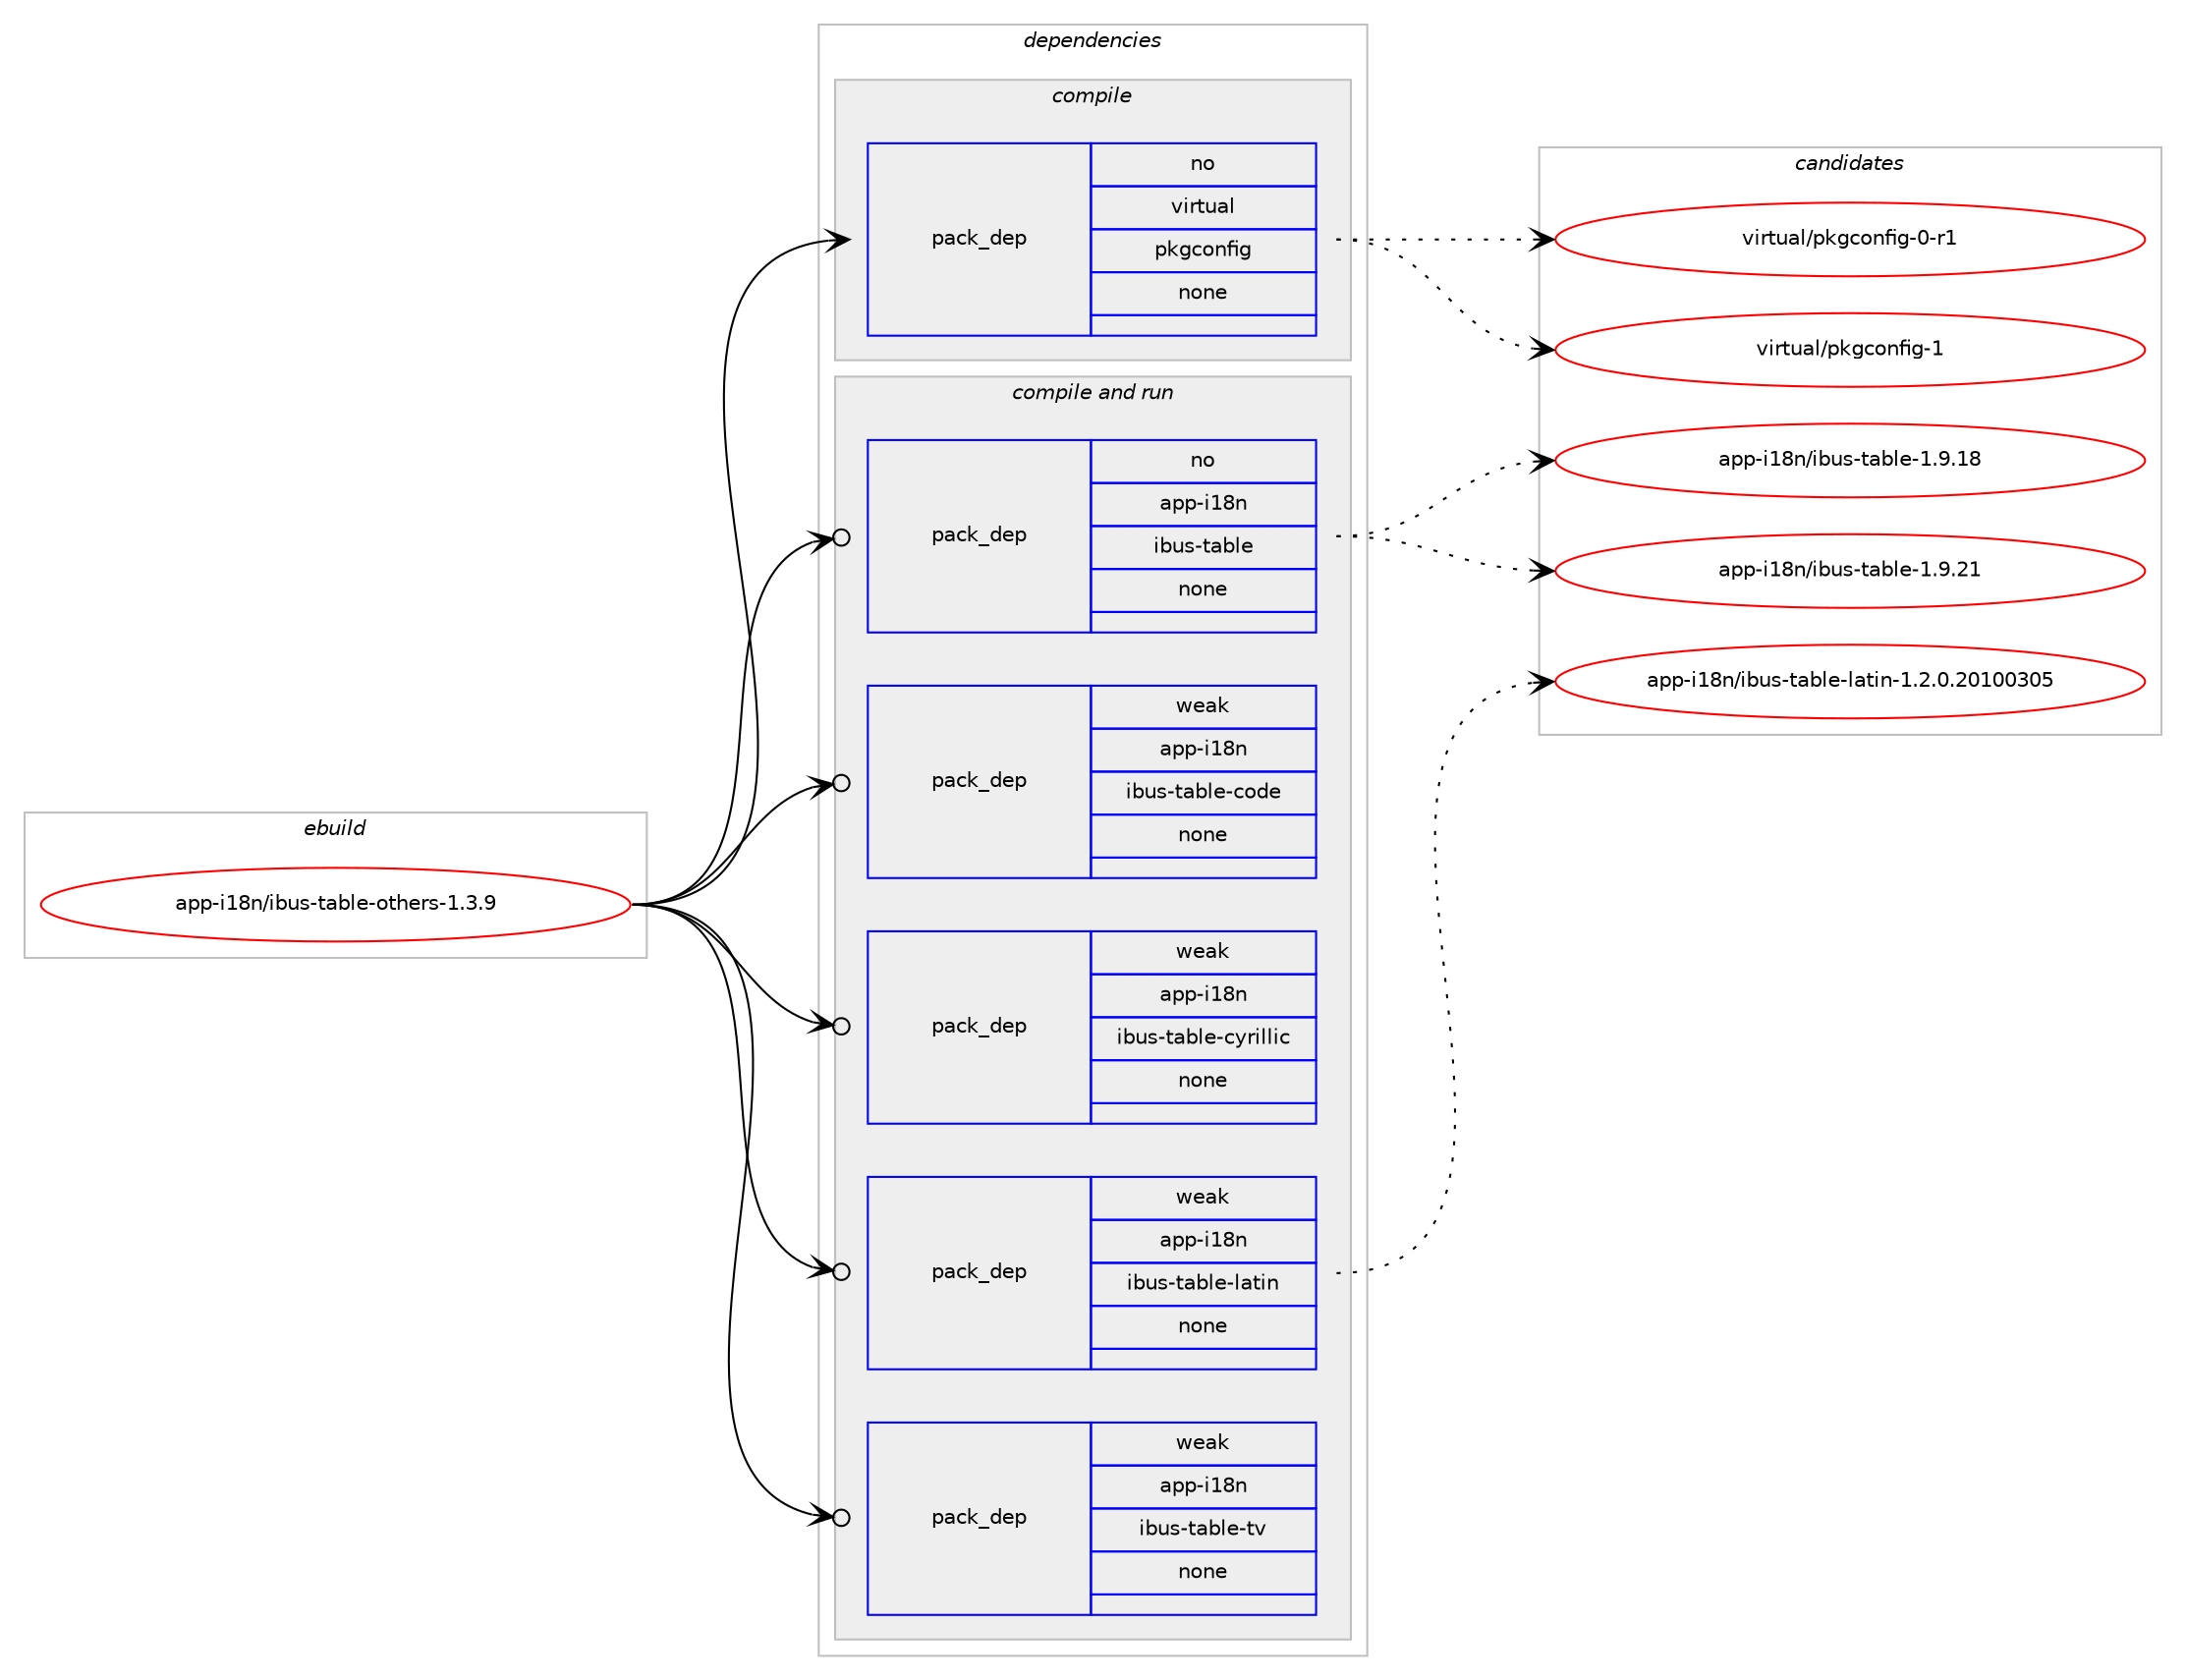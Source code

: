 digraph prolog {

# *************
# Graph options
# *************

newrank=true;
concentrate=true;
compound=true;
graph [rankdir=LR,fontname=Helvetica,fontsize=10,ranksep=1.5];#, ranksep=2.5, nodesep=0.2];
edge  [arrowhead=vee];
node  [fontname=Helvetica,fontsize=10];

# **********
# The ebuild
# **********

subgraph cluster_leftcol {
color=gray;
rank=same;
label=<<i>ebuild</i>>;
id [label="app-i18n/ibus-table-others-1.3.9", color=red, width=4, href="../app-i18n/ibus-table-others-1.3.9.svg"];
}

# ****************
# The dependencies
# ****************

subgraph cluster_midcol {
color=gray;
label=<<i>dependencies</i>>;
subgraph cluster_compile {
fillcolor="#eeeeee";
style=filled;
label=<<i>compile</i>>;
subgraph pack922530 {
dependency1295295 [label=<<TABLE BORDER="0" CELLBORDER="1" CELLSPACING="0" CELLPADDING="4" WIDTH="220"><TR><TD ROWSPAN="6" CELLPADDING="30">pack_dep</TD></TR><TR><TD WIDTH="110">no</TD></TR><TR><TD>virtual</TD></TR><TR><TD>pkgconfig</TD></TR><TR><TD>none</TD></TR><TR><TD></TD></TR></TABLE>>, shape=none, color=blue];
}
id:e -> dependency1295295:w [weight=20,style="solid",arrowhead="vee"];
}
subgraph cluster_compileandrun {
fillcolor="#eeeeee";
style=filled;
label=<<i>compile and run</i>>;
subgraph pack922531 {
dependency1295296 [label=<<TABLE BORDER="0" CELLBORDER="1" CELLSPACING="0" CELLPADDING="4" WIDTH="220"><TR><TD ROWSPAN="6" CELLPADDING="30">pack_dep</TD></TR><TR><TD WIDTH="110">no</TD></TR><TR><TD>app-i18n</TD></TR><TR><TD>ibus-table</TD></TR><TR><TD>none</TD></TR><TR><TD></TD></TR></TABLE>>, shape=none, color=blue];
}
id:e -> dependency1295296:w [weight=20,style="solid",arrowhead="odotvee"];
subgraph pack922532 {
dependency1295297 [label=<<TABLE BORDER="0" CELLBORDER="1" CELLSPACING="0" CELLPADDING="4" WIDTH="220"><TR><TD ROWSPAN="6" CELLPADDING="30">pack_dep</TD></TR><TR><TD WIDTH="110">weak</TD></TR><TR><TD>app-i18n</TD></TR><TR><TD>ibus-table-code</TD></TR><TR><TD>none</TD></TR><TR><TD></TD></TR></TABLE>>, shape=none, color=blue];
}
id:e -> dependency1295297:w [weight=20,style="solid",arrowhead="odotvee"];
subgraph pack922533 {
dependency1295298 [label=<<TABLE BORDER="0" CELLBORDER="1" CELLSPACING="0" CELLPADDING="4" WIDTH="220"><TR><TD ROWSPAN="6" CELLPADDING="30">pack_dep</TD></TR><TR><TD WIDTH="110">weak</TD></TR><TR><TD>app-i18n</TD></TR><TR><TD>ibus-table-cyrillic</TD></TR><TR><TD>none</TD></TR><TR><TD></TD></TR></TABLE>>, shape=none, color=blue];
}
id:e -> dependency1295298:w [weight=20,style="solid",arrowhead="odotvee"];
subgraph pack922534 {
dependency1295299 [label=<<TABLE BORDER="0" CELLBORDER="1" CELLSPACING="0" CELLPADDING="4" WIDTH="220"><TR><TD ROWSPAN="6" CELLPADDING="30">pack_dep</TD></TR><TR><TD WIDTH="110">weak</TD></TR><TR><TD>app-i18n</TD></TR><TR><TD>ibus-table-latin</TD></TR><TR><TD>none</TD></TR><TR><TD></TD></TR></TABLE>>, shape=none, color=blue];
}
id:e -> dependency1295299:w [weight=20,style="solid",arrowhead="odotvee"];
subgraph pack922535 {
dependency1295300 [label=<<TABLE BORDER="0" CELLBORDER="1" CELLSPACING="0" CELLPADDING="4" WIDTH="220"><TR><TD ROWSPAN="6" CELLPADDING="30">pack_dep</TD></TR><TR><TD WIDTH="110">weak</TD></TR><TR><TD>app-i18n</TD></TR><TR><TD>ibus-table-tv</TD></TR><TR><TD>none</TD></TR><TR><TD></TD></TR></TABLE>>, shape=none, color=blue];
}
id:e -> dependency1295300:w [weight=20,style="solid",arrowhead="odotvee"];
}
subgraph cluster_run {
fillcolor="#eeeeee";
style=filled;
label=<<i>run</i>>;
}
}

# **************
# The candidates
# **************

subgraph cluster_choices {
rank=same;
color=gray;
label=<<i>candidates</i>>;

subgraph choice922530 {
color=black;
nodesep=1;
choice11810511411611797108471121071039911111010210510345484511449 [label="virtual/pkgconfig-0-r1", color=red, width=4,href="../virtual/pkgconfig-0-r1.svg"];
choice1181051141161179710847112107103991111101021051034549 [label="virtual/pkgconfig-1", color=red, width=4,href="../virtual/pkgconfig-1.svg"];
dependency1295295:e -> choice11810511411611797108471121071039911111010210510345484511449:w [style=dotted,weight="100"];
dependency1295295:e -> choice1181051141161179710847112107103991111101021051034549:w [style=dotted,weight="100"];
}
subgraph choice922531 {
color=black;
nodesep=1;
choice97112112451054956110471059811711545116979810810145494657464956 [label="app-i18n/ibus-table-1.9.18", color=red, width=4,href="../app-i18n/ibus-table-1.9.18.svg"];
choice97112112451054956110471059811711545116979810810145494657465049 [label="app-i18n/ibus-table-1.9.21", color=red, width=4,href="../app-i18n/ibus-table-1.9.21.svg"];
dependency1295296:e -> choice97112112451054956110471059811711545116979810810145494657464956:w [style=dotted,weight="100"];
dependency1295296:e -> choice97112112451054956110471059811711545116979810810145494657465049:w [style=dotted,weight="100"];
}
subgraph choice922532 {
color=black;
nodesep=1;
}
subgraph choice922533 {
color=black;
nodesep=1;
}
subgraph choice922534 {
color=black;
nodesep=1;
choice9711211245105495611047105981171154511697981081014510897116105110454946504648465048494848514853 [label="app-i18n/ibus-table-latin-1.2.0.20100305", color=red, width=4,href="../app-i18n/ibus-table-latin-1.2.0.20100305.svg"];
dependency1295299:e -> choice9711211245105495611047105981171154511697981081014510897116105110454946504648465048494848514853:w [style=dotted,weight="100"];
}
subgraph choice922535 {
color=black;
nodesep=1;
}
}

}
